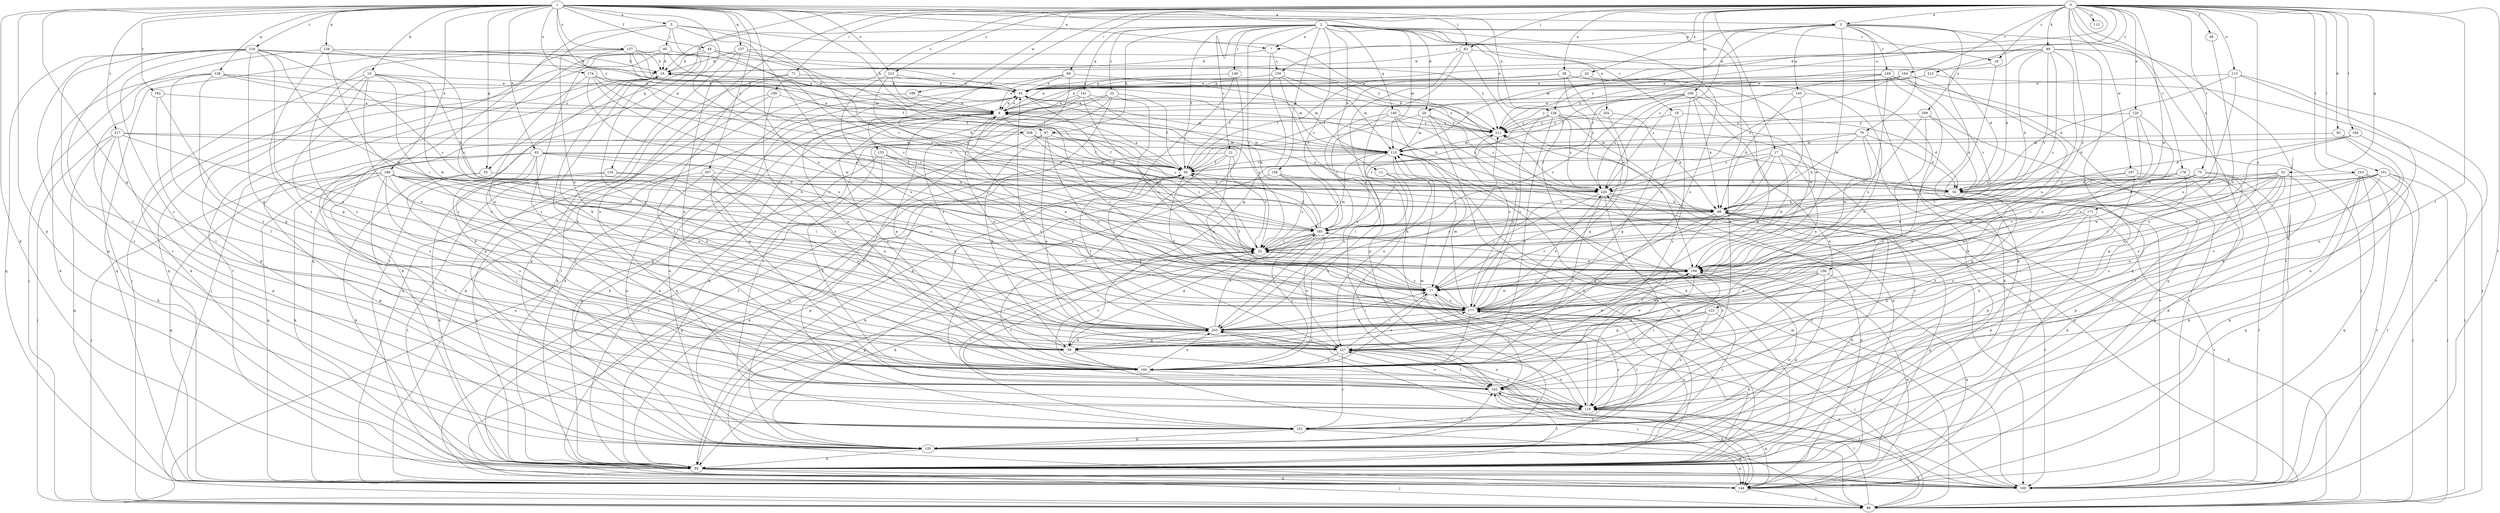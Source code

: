 strict digraph  {
0;
1;
2;
3;
5;
7;
8;
10;
11;
16;
17;
18;
19;
21;
22;
25;
29;
34;
38;
42;
43;
48;
49;
50;
52;
55;
59;
65;
67;
68;
69;
71;
75;
76;
77;
83;
85;
86;
89;
93;
94;
101;
102;
106;
110;
112;
113;
118;
120;
122;
126;
127;
128;
134;
135;
137;
138;
140;
141;
143;
144;
148;
149;
152;
153;
156;
157;
158;
159;
160;
163;
164;
166;
169;
171;
174;
177;
178;
180;
182;
185;
187;
188;
194;
198;
202;
203;
207;
208;
209;
211;
212;
213;
217;
219;
220;
0 -> 3  [label=a];
0 -> 17  [label=c];
0 -> 18  [label=c];
0 -> 29  [label=d];
0 -> 38  [label=e];
0 -> 42  [label=e];
0 -> 48  [label=f];
0 -> 52  [label=g];
0 -> 55  [label=g];
0 -> 69  [label=i];
0 -> 71  [label=i];
0 -> 75  [label=i];
0 -> 83  [label=j];
0 -> 89  [label=k];
0 -> 93  [label=k];
0 -> 101  [label=l];
0 -> 102  [label=l];
0 -> 106  [label=m];
0 -> 112  [label=n];
0 -> 113  [label=n];
0 -> 118  [label=n];
0 -> 120  [label=o];
0 -> 122  [label=o];
0 -> 126  [label=o];
0 -> 153  [label=s];
0 -> 156  [label=s];
0 -> 163  [label=t];
0 -> 164  [label=t];
0 -> 166  [label=t];
0 -> 169  [label=t];
0 -> 171  [label=u];
0 -> 178  [label=v];
0 -> 180  [label=v];
0 -> 187  [label=w];
0 -> 188  [label=w];
0 -> 194  [label=w];
0 -> 212  [label=z];
0 -> 213  [label=z];
1 -> 3  [label=a];
1 -> 5  [label=a];
1 -> 7  [label=a];
1 -> 10  [label=b];
1 -> 29  [label=d];
1 -> 49  [label=f];
1 -> 55  [label=g];
1 -> 59  [label=g];
1 -> 65  [label=h];
1 -> 67  [label=h];
1 -> 83  [label=j];
1 -> 94  [label=k];
1 -> 126  [label=o];
1 -> 128  [label=p];
1 -> 134  [label=p];
1 -> 135  [label=p];
1 -> 137  [label=q];
1 -> 138  [label=q];
1 -> 157  [label=s];
1 -> 174  [label=u];
1 -> 177  [label=u];
1 -> 182  [label=v];
1 -> 198  [label=x];
1 -> 207  [label=y];
1 -> 208  [label=y];
1 -> 213  [label=z];
1 -> 217  [label=z];
1 -> 219  [label=z];
2 -> 7  [label=a];
2 -> 11  [label=b];
2 -> 16  [label=b];
2 -> 18  [label=c];
2 -> 19  [label=c];
2 -> 21  [label=c];
2 -> 22  [label=c];
2 -> 25  [label=c];
2 -> 50  [label=f];
2 -> 67  [label=h];
2 -> 110  [label=m];
2 -> 118  [label=n];
2 -> 126  [label=o];
2 -> 127  [label=o];
2 -> 140  [label=q];
2 -> 141  [label=q];
2 -> 148  [label=r];
2 -> 158  [label=s];
2 -> 185  [label=v];
2 -> 202  [label=x];
3 -> 7  [label=a];
3 -> 68  [label=h];
3 -> 76  [label=i];
3 -> 94  [label=k];
3 -> 110  [label=m];
3 -> 143  [label=q];
3 -> 149  [label=r];
3 -> 159  [label=s];
3 -> 169  [label=t];
3 -> 194  [label=w];
3 -> 209  [label=y];
3 -> 220  [label=z];
5 -> 34  [label=d];
5 -> 77  [label=i];
5 -> 85  [label=j];
5 -> 144  [label=q];
5 -> 169  [label=t];
5 -> 185  [label=v];
5 -> 203  [label=x];
7 -> 16  [label=b];
7 -> 59  [label=g];
7 -> 159  [label=s];
8 -> 43  [label=e];
8 -> 77  [label=i];
8 -> 94  [label=k];
8 -> 160  [label=s];
8 -> 203  [label=x];
8 -> 211  [label=y];
10 -> 43  [label=e];
10 -> 59  [label=g];
10 -> 68  [label=h];
10 -> 94  [label=k];
10 -> 127  [label=o];
10 -> 135  [label=p];
10 -> 194  [label=w];
10 -> 203  [label=x];
11 -> 102  [label=l];
11 -> 160  [label=s];
11 -> 220  [label=z];
16 -> 43  [label=e];
16 -> 86  [label=j];
16 -> 94  [label=k];
16 -> 203  [label=x];
17 -> 25  [label=c];
17 -> 50  [label=f];
17 -> 68  [label=h];
17 -> 77  [label=i];
17 -> 152  [label=r];
17 -> 177  [label=u];
17 -> 194  [label=w];
18 -> 94  [label=k];
18 -> 144  [label=q];
19 -> 34  [label=d];
19 -> 59  [label=g];
19 -> 160  [label=s];
19 -> 211  [label=y];
21 -> 25  [label=c];
21 -> 50  [label=f];
21 -> 135  [label=p];
21 -> 160  [label=s];
21 -> 177  [label=u];
22 -> 8  [label=a];
22 -> 50  [label=f];
22 -> 77  [label=i];
22 -> 94  [label=k];
22 -> 152  [label=r];
22 -> 169  [label=t];
25 -> 110  [label=m];
25 -> 135  [label=p];
25 -> 152  [label=r];
25 -> 194  [label=w];
29 -> 50  [label=f];
29 -> 94  [label=k];
29 -> 110  [label=m];
29 -> 177  [label=u];
29 -> 211  [label=y];
29 -> 220  [label=z];
34 -> 68  [label=h];
34 -> 94  [label=k];
34 -> 118  [label=n];
38 -> 8  [label=a];
38 -> 43  [label=e];
38 -> 50  [label=f];
38 -> 77  [label=i];
38 -> 118  [label=n];
38 -> 194  [label=w];
38 -> 220  [label=z];
42 -> 43  [label=e];
42 -> 50  [label=f];
42 -> 127  [label=o];
43 -> 8  [label=a];
43 -> 25  [label=c];
43 -> 68  [label=h];
43 -> 110  [label=m];
48 -> 203  [label=x];
49 -> 8  [label=a];
49 -> 16  [label=b];
49 -> 86  [label=j];
49 -> 144  [label=q];
49 -> 185  [label=v];
49 -> 194  [label=w];
49 -> 211  [label=y];
50 -> 8  [label=a];
50 -> 94  [label=k];
50 -> 135  [label=p];
50 -> 144  [label=q];
50 -> 220  [label=z];
52 -> 25  [label=c];
52 -> 34  [label=d];
52 -> 68  [label=h];
52 -> 77  [label=i];
52 -> 102  [label=l];
52 -> 127  [label=o];
52 -> 160  [label=s];
52 -> 177  [label=u];
52 -> 194  [label=w];
55 -> 94  [label=k];
55 -> 102  [label=l];
55 -> 220  [label=z];
59 -> 8  [label=a];
59 -> 43  [label=e];
59 -> 86  [label=j];
59 -> 118  [label=n];
59 -> 194  [label=w];
59 -> 203  [label=x];
65 -> 50  [label=f];
65 -> 68  [label=h];
65 -> 102  [label=l];
65 -> 135  [label=p];
65 -> 144  [label=q];
65 -> 152  [label=r];
65 -> 160  [label=s];
65 -> 177  [label=u];
65 -> 185  [label=v];
65 -> 203  [label=x];
67 -> 50  [label=f];
67 -> 59  [label=g];
67 -> 110  [label=m];
67 -> 127  [label=o];
67 -> 169  [label=t];
67 -> 177  [label=u];
68 -> 8  [label=a];
68 -> 59  [label=g];
68 -> 94  [label=k];
68 -> 102  [label=l];
68 -> 144  [label=q];
68 -> 169  [label=t];
68 -> 185  [label=v];
69 -> 8  [label=a];
69 -> 43  [label=e];
69 -> 110  [label=m];
69 -> 118  [label=n];
69 -> 127  [label=o];
71 -> 43  [label=e];
71 -> 102  [label=l];
71 -> 135  [label=p];
75 -> 34  [label=d];
75 -> 135  [label=p];
75 -> 144  [label=q];
75 -> 177  [label=u];
75 -> 194  [label=w];
76 -> 34  [label=d];
76 -> 68  [label=h];
76 -> 94  [label=k];
76 -> 110  [label=m];
76 -> 194  [label=w];
76 -> 220  [label=z];
77 -> 50  [label=f];
77 -> 102  [label=l];
77 -> 160  [label=s];
77 -> 177  [label=u];
83 -> 16  [label=b];
83 -> 34  [label=d];
83 -> 118  [label=n];
83 -> 135  [label=p];
83 -> 194  [label=w];
85 -> 16  [label=b];
85 -> 25  [label=c];
85 -> 160  [label=s];
85 -> 169  [label=t];
85 -> 185  [label=v];
86 -> 8  [label=a];
86 -> 68  [label=h];
86 -> 102  [label=l];
86 -> 110  [label=m];
86 -> 118  [label=n];
86 -> 203  [label=x];
86 -> 211  [label=y];
89 -> 8  [label=a];
89 -> 16  [label=b];
89 -> 25  [label=c];
89 -> 68  [label=h];
89 -> 77  [label=i];
89 -> 94  [label=k];
89 -> 135  [label=p];
89 -> 185  [label=v];
89 -> 211  [label=y];
93 -> 110  [label=m];
93 -> 118  [label=n];
93 -> 160  [label=s];
94 -> 8  [label=a];
94 -> 43  [label=e];
94 -> 86  [label=j];
94 -> 102  [label=l];
94 -> 110  [label=m];
94 -> 144  [label=q];
94 -> 169  [label=t];
101 -> 25  [label=c];
101 -> 34  [label=d];
101 -> 86  [label=j];
101 -> 94  [label=k];
101 -> 152  [label=r];
101 -> 169  [label=t];
101 -> 194  [label=w];
101 -> 203  [label=x];
102 -> 118  [label=n];
102 -> 127  [label=o];
102 -> 144  [label=q];
102 -> 169  [label=t];
106 -> 8  [label=a];
106 -> 25  [label=c];
106 -> 59  [label=g];
106 -> 68  [label=h];
106 -> 77  [label=i];
106 -> 194  [label=w];
106 -> 211  [label=y];
106 -> 220  [label=z];
110 -> 50  [label=f];
110 -> 127  [label=o];
110 -> 169  [label=t];
110 -> 203  [label=x];
113 -> 34  [label=d];
113 -> 43  [label=e];
113 -> 118  [label=n];
113 -> 169  [label=t];
113 -> 177  [label=u];
118 -> 16  [label=b];
118 -> 25  [label=c];
118 -> 110  [label=m];
118 -> 127  [label=o];
118 -> 144  [label=q];
118 -> 152  [label=r];
118 -> 203  [label=x];
120 -> 25  [label=c];
120 -> 34  [label=d];
120 -> 77  [label=i];
120 -> 177  [label=u];
120 -> 211  [label=y];
122 -> 59  [label=g];
122 -> 118  [label=n];
122 -> 152  [label=r];
122 -> 160  [label=s];
122 -> 203  [label=x];
126 -> 94  [label=k];
126 -> 144  [label=q];
126 -> 160  [label=s];
126 -> 169  [label=t];
126 -> 177  [label=u];
126 -> 185  [label=v];
126 -> 211  [label=y];
126 -> 220  [label=z];
127 -> 16  [label=b];
127 -> 50  [label=f];
127 -> 77  [label=i];
127 -> 102  [label=l];
127 -> 144  [label=q];
127 -> 152  [label=r];
127 -> 160  [label=s];
127 -> 194  [label=w];
128 -> 8  [label=a];
128 -> 16  [label=b];
128 -> 25  [label=c];
128 -> 77  [label=i];
128 -> 86  [label=j];
128 -> 160  [label=s];
134 -> 94  [label=k];
134 -> 169  [label=t];
134 -> 203  [label=x];
134 -> 220  [label=z];
135 -> 43  [label=e];
135 -> 77  [label=i];
135 -> 94  [label=k];
135 -> 102  [label=l];
135 -> 144  [label=q];
135 -> 177  [label=u];
135 -> 194  [label=w];
137 -> 16  [label=b];
137 -> 68  [label=h];
137 -> 135  [label=p];
137 -> 160  [label=s];
137 -> 211  [label=y];
138 -> 43  [label=e];
138 -> 50  [label=f];
138 -> 94  [label=k];
138 -> 102  [label=l];
138 -> 152  [label=r];
138 -> 160  [label=s];
138 -> 211  [label=y];
140 -> 77  [label=i];
140 -> 185  [label=v];
140 -> 203  [label=x];
140 -> 211  [label=y];
140 -> 220  [label=z];
141 -> 8  [label=a];
141 -> 25  [label=c];
141 -> 144  [label=q];
141 -> 152  [label=r];
141 -> 194  [label=w];
141 -> 211  [label=y];
143 -> 8  [label=a];
143 -> 25  [label=c];
143 -> 68  [label=h];
143 -> 94  [label=k];
144 -> 25  [label=c];
144 -> 86  [label=j];
144 -> 194  [label=w];
148 -> 43  [label=e];
148 -> 94  [label=k];
148 -> 118  [label=n];
149 -> 43  [label=e];
149 -> 50  [label=f];
149 -> 86  [label=j];
149 -> 118  [label=n];
149 -> 144  [label=q];
149 -> 177  [label=u];
149 -> 220  [label=z];
152 -> 135  [label=p];
152 -> 144  [label=q];
152 -> 220  [label=z];
153 -> 50  [label=f];
153 -> 77  [label=i];
153 -> 102  [label=l];
153 -> 135  [label=p];
153 -> 177  [label=u];
156 -> 77  [label=i];
156 -> 102  [label=l];
156 -> 135  [label=p];
156 -> 144  [label=q];
156 -> 177  [label=u];
156 -> 203  [label=x];
157 -> 8  [label=a];
157 -> 16  [label=b];
157 -> 43  [label=e];
157 -> 50  [label=f];
157 -> 110  [label=m];
157 -> 144  [label=q];
157 -> 160  [label=s];
157 -> 177  [label=u];
158 -> 25  [label=c];
158 -> 94  [label=k];
158 -> 185  [label=v];
158 -> 220  [label=z];
159 -> 8  [label=a];
159 -> 43  [label=e];
159 -> 50  [label=f];
159 -> 102  [label=l];
159 -> 110  [label=m];
159 -> 169  [label=t];
160 -> 16  [label=b];
160 -> 25  [label=c];
160 -> 102  [label=l];
160 -> 203  [label=x];
163 -> 34  [label=d];
163 -> 86  [label=j];
163 -> 94  [label=k];
163 -> 135  [label=p];
163 -> 144  [label=q];
163 -> 169  [label=t];
164 -> 43  [label=e];
164 -> 50  [label=f];
164 -> 177  [label=u];
164 -> 185  [label=v];
164 -> 220  [label=z];
166 -> 34  [label=d];
166 -> 86  [label=j];
166 -> 110  [label=m];
166 -> 177  [label=u];
169 -> 127  [label=o];
169 -> 177  [label=u];
171 -> 127  [label=o];
171 -> 135  [label=p];
171 -> 169  [label=t];
171 -> 185  [label=v];
171 -> 194  [label=w];
174 -> 25  [label=c];
174 -> 43  [label=e];
174 -> 177  [label=u];
174 -> 185  [label=v];
174 -> 194  [label=w];
174 -> 203  [label=x];
177 -> 8  [label=a];
177 -> 25  [label=c];
177 -> 50  [label=f];
177 -> 86  [label=j];
177 -> 94  [label=k];
177 -> 110  [label=m];
177 -> 152  [label=r];
177 -> 160  [label=s];
177 -> 194  [label=w];
177 -> 203  [label=x];
177 -> 211  [label=y];
177 -> 220  [label=z];
178 -> 59  [label=g];
178 -> 135  [label=p];
178 -> 169  [label=t];
178 -> 194  [label=w];
178 -> 220  [label=z];
180 -> 8  [label=a];
180 -> 94  [label=k];
180 -> 144  [label=q];
180 -> 160  [label=s];
182 -> 8  [label=a];
182 -> 59  [label=g];
182 -> 102  [label=l];
185 -> 25  [label=c];
185 -> 43  [label=e];
185 -> 50  [label=f];
185 -> 59  [label=g];
185 -> 94  [label=k];
185 -> 127  [label=o];
185 -> 160  [label=s];
187 -> 94  [label=k];
187 -> 118  [label=n];
187 -> 185  [label=v];
187 -> 220  [label=z];
188 -> 8  [label=a];
188 -> 144  [label=q];
194 -> 77  [label=i];
194 -> 102  [label=l];
194 -> 185  [label=v];
198 -> 34  [label=d];
198 -> 59  [label=g];
198 -> 68  [label=h];
198 -> 77  [label=i];
198 -> 86  [label=j];
198 -> 94  [label=k];
198 -> 144  [label=q];
198 -> 152  [label=r];
198 -> 160  [label=s];
198 -> 177  [label=u];
198 -> 185  [label=v];
202 -> 59  [label=g];
202 -> 68  [label=h];
202 -> 211  [label=y];
203 -> 43  [label=e];
203 -> 50  [label=f];
203 -> 59  [label=g];
203 -> 77  [label=i];
203 -> 127  [label=o];
203 -> 177  [label=u];
203 -> 185  [label=v];
203 -> 211  [label=y];
207 -> 34  [label=d];
207 -> 94  [label=k];
207 -> 118  [label=n];
207 -> 127  [label=o];
207 -> 203  [label=x];
208 -> 25  [label=c];
208 -> 34  [label=d];
208 -> 50  [label=f];
208 -> 110  [label=m];
208 -> 160  [label=s];
209 -> 25  [label=c];
209 -> 34  [label=d];
209 -> 160  [label=s];
209 -> 169  [label=t];
209 -> 211  [label=y];
211 -> 16  [label=b];
211 -> 110  [label=m];
212 -> 43  [label=e];
212 -> 86  [label=j];
212 -> 211  [label=y];
213 -> 25  [label=c];
213 -> 43  [label=e];
213 -> 50  [label=f];
213 -> 110  [label=m];
213 -> 177  [label=u];
217 -> 34  [label=d];
217 -> 77  [label=i];
217 -> 86  [label=j];
217 -> 94  [label=k];
217 -> 110  [label=m];
217 -> 135  [label=p];
217 -> 144  [label=q];
219 -> 16  [label=b];
219 -> 25  [label=c];
219 -> 43  [label=e];
219 -> 59  [label=g];
219 -> 102  [label=l];
219 -> 127  [label=o];
219 -> 135  [label=p];
219 -> 144  [label=q];
219 -> 152  [label=r];
219 -> 160  [label=s];
219 -> 194  [label=w];
220 -> 68  [label=h];
220 -> 77  [label=i];
220 -> 118  [label=n];
220 -> 144  [label=q];
220 -> 160  [label=s];
220 -> 211  [label=y];
}

